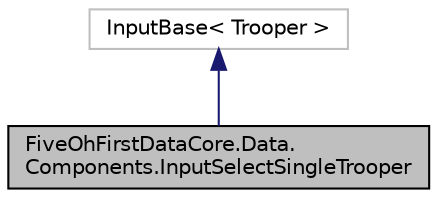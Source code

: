 digraph "FiveOhFirstDataCore.Data.Components.InputSelectSingleTrooper"
{
 // LATEX_PDF_SIZE
  edge [fontname="Helvetica",fontsize="10",labelfontname="Helvetica",labelfontsize="10"];
  node [fontname="Helvetica",fontsize="10",shape=record];
  Node1 [label="FiveOhFirstDataCore.Data.\lComponents.InputSelectSingleTrooper",height=0.2,width=0.4,color="black", fillcolor="grey75", style="filled", fontcolor="black",tooltip=" "];
  Node2 -> Node1 [dir="back",color="midnightblue",fontsize="10",style="solid",fontname="Helvetica"];
  Node2 [label="InputBase\< Trooper \>",height=0.2,width=0.4,color="grey75", fillcolor="white", style="filled",tooltip=" "];
}
